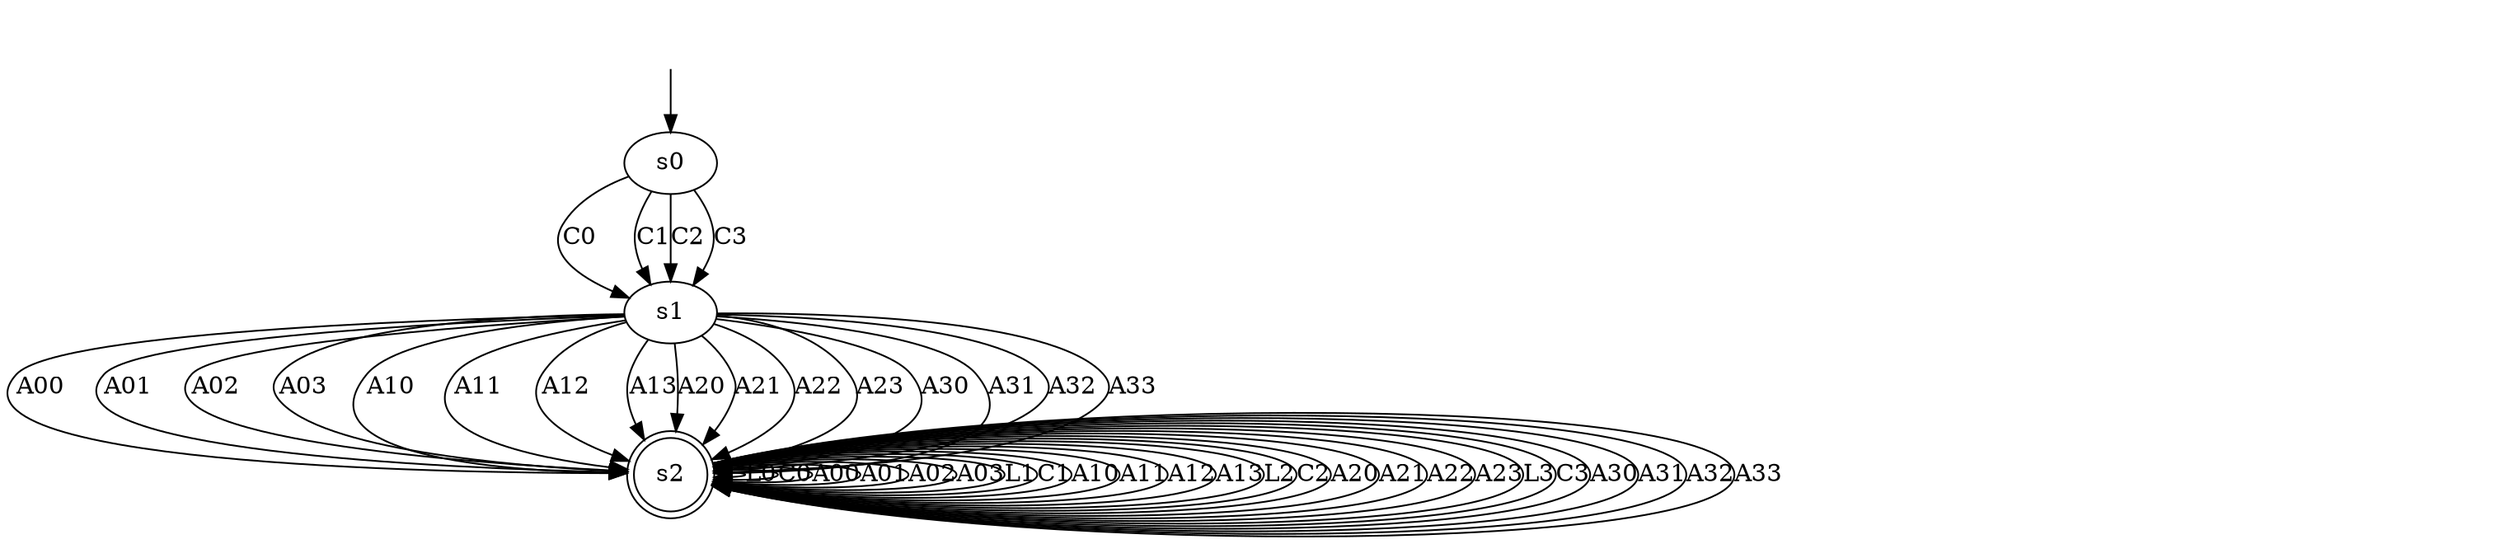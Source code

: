 digraph "data/our_models/magento_4_4_b1" {
s0 [label=s0];
s1 [label=s1];
s2 [label=s2, shape=doublecircle];
s0 -> s1  [label=C0];
s0 -> s1  [label=C1];
s0 -> s1  [label=C2];
s0 -> s1  [label=C3];
s1 -> s2  [label=A00];
s1 -> s2  [label=A01];
s1 -> s2  [label=A02];
s1 -> s2  [label=A03];
s1 -> s2  [label=A10];
s1 -> s2  [label=A11];
s1 -> s2  [label=A12];
s1 -> s2  [label=A13];
s1 -> s2  [label=A20];
s1 -> s2  [label=A21];
s1 -> s2  [label=A22];
s1 -> s2  [label=A23];
s1 -> s2  [label=A30];
s1 -> s2  [label=A31];
s1 -> s2  [label=A32];
s1 -> s2  [label=A33];
s2 -> s2  [label=L0];
s2 -> s2  [label=C0];
s2 -> s2  [label=A00];
s2 -> s2  [label=A01];
s2 -> s2  [label=A02];
s2 -> s2  [label=A03];
s2 -> s2  [label=L1];
s2 -> s2  [label=C1];
s2 -> s2  [label=A10];
s2 -> s2  [label=A11];
s2 -> s2  [label=A12];
s2 -> s2  [label=A13];
s2 -> s2  [label=L2];
s2 -> s2  [label=C2];
s2 -> s2  [label=A20];
s2 -> s2  [label=A21];
s2 -> s2  [label=A22];
s2 -> s2  [label=A23];
s2 -> s2  [label=L3];
s2 -> s2  [label=C3];
s2 -> s2  [label=A30];
s2 -> s2  [label=A31];
s2 -> s2  [label=A32];
s2 -> s2  [label=A33];
__start0 [label="", shape=none];
__start0 -> s0  [label=""];
}
